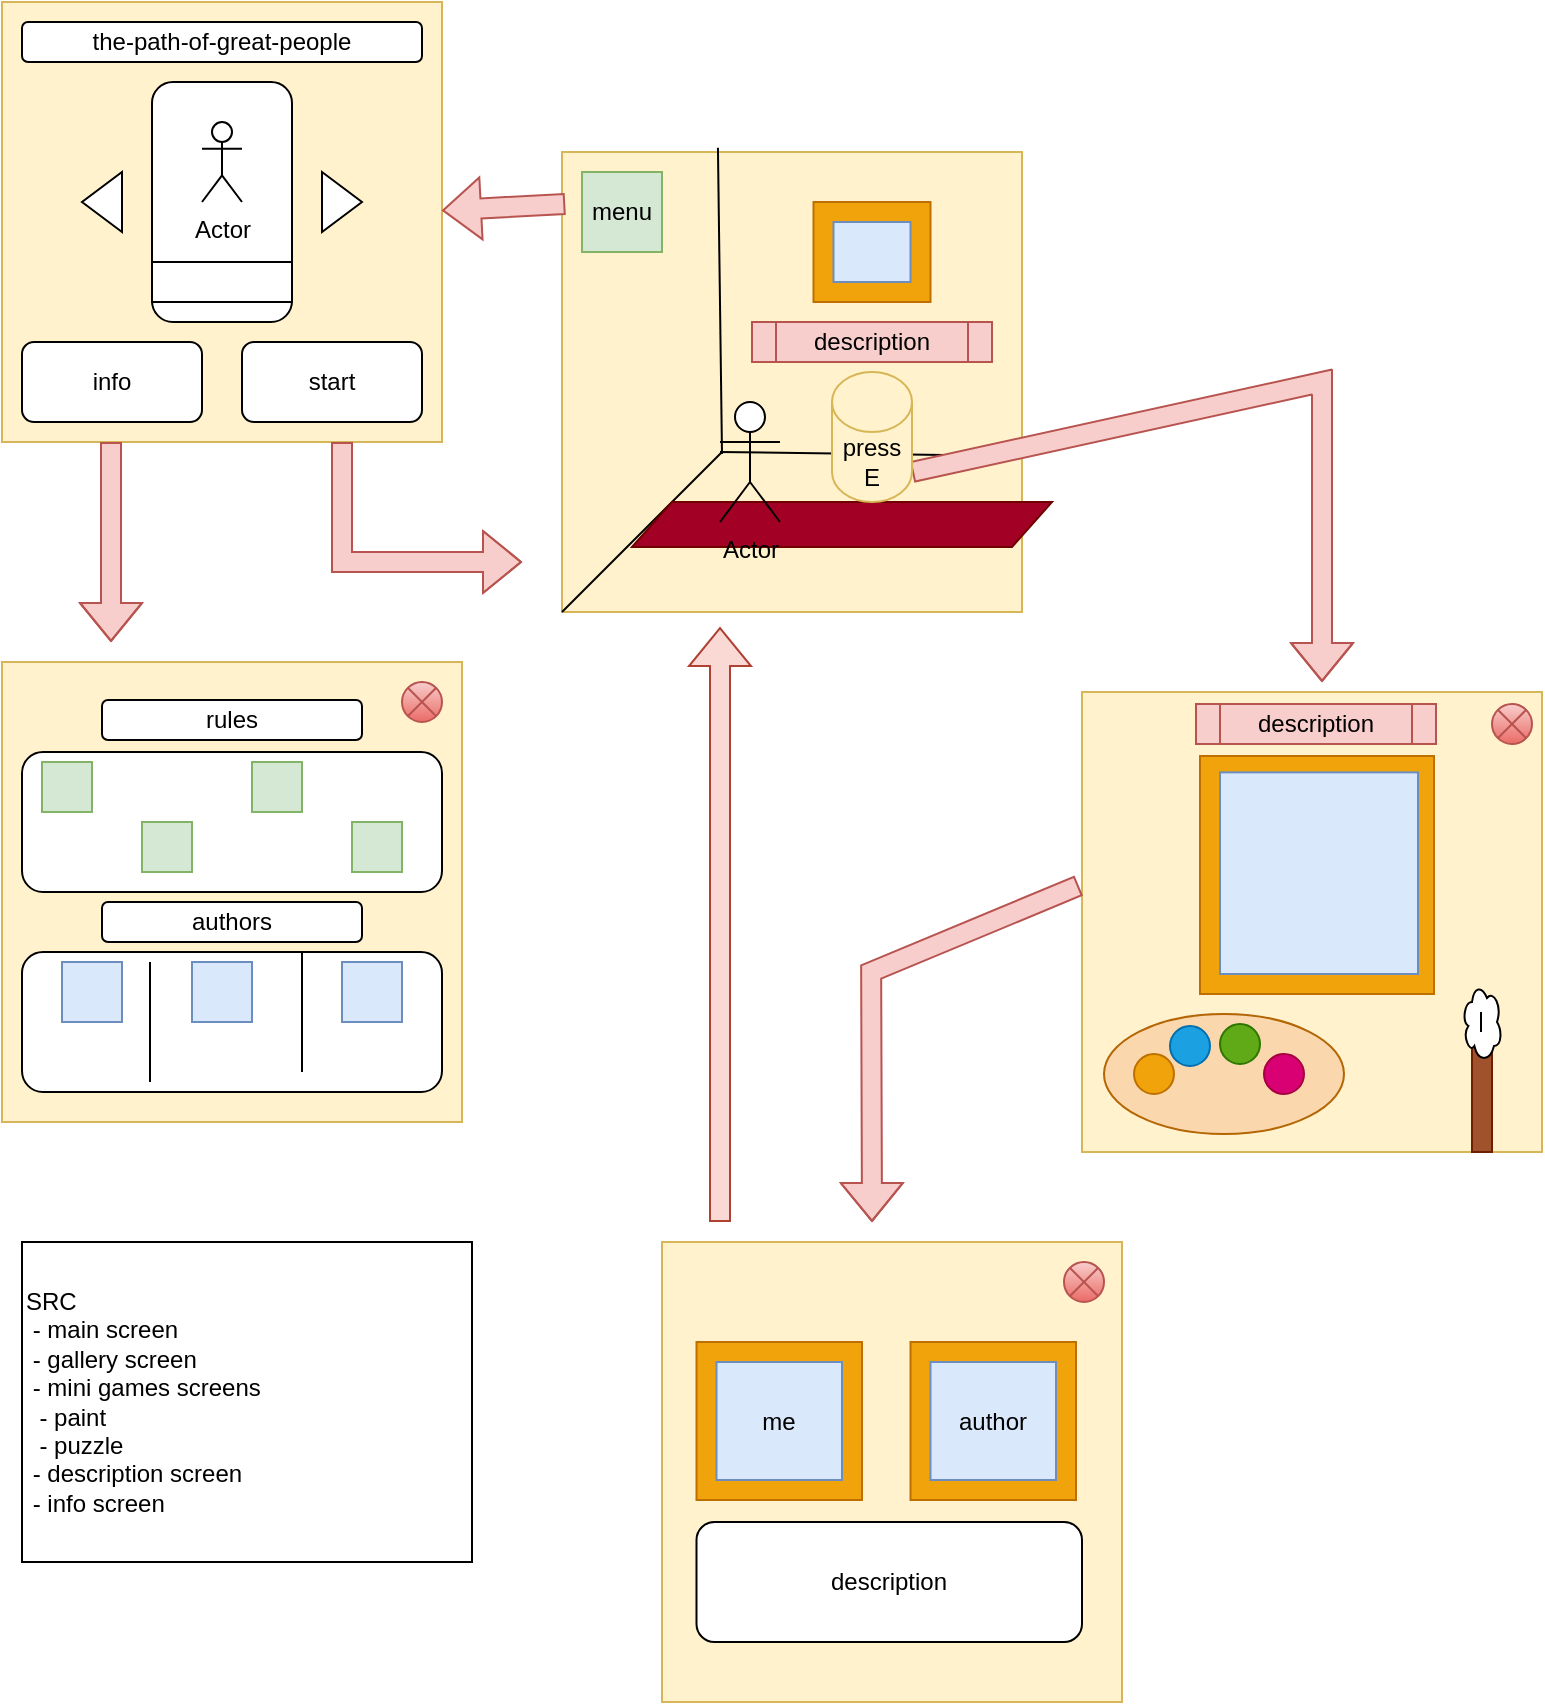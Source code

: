 <mxfile version="20.0.3" type="github">
  <diagram id="9pAX8c8izGTApVfDBA-F" name="Page-1">
    <mxGraphModel dx="2844" dy="1474" grid="1" gridSize="10" guides="1" tooltips="1" connect="1" arrows="1" fold="1" page="1" pageScale="1" pageWidth="827" pageHeight="1169" math="0" shadow="0">
      <root>
        <mxCell id="0" />
        <mxCell id="1" parent="0" />
        <mxCell id="f6osUaT_6SpjtwVkKOGO-1" value="" style="whiteSpace=wrap;html=1;aspect=fixed;fillColor=#fff2cc;strokeColor=#d6b656;" vertex="1" parent="1">
          <mxGeometry x="40" y="40" width="220" height="220" as="geometry" />
        </mxCell>
        <mxCell id="f6osUaT_6SpjtwVkKOGO-2" value="" style="rounded=1;whiteSpace=wrap;html=1;" vertex="1" parent="1">
          <mxGeometry x="115" y="80" width="70" height="120" as="geometry" />
        </mxCell>
        <mxCell id="f6osUaT_6SpjtwVkKOGO-3" value="the-path-of-great-people" style="rounded=1;whiteSpace=wrap;html=1;" vertex="1" parent="1">
          <mxGeometry x="50" y="50" width="200" height="20" as="geometry" />
        </mxCell>
        <mxCell id="f6osUaT_6SpjtwVkKOGO-4" value="" style="triangle;whiteSpace=wrap;html=1;direction=west;" vertex="1" parent="1">
          <mxGeometry x="80" y="125" width="20" height="30" as="geometry" />
        </mxCell>
        <mxCell id="f6osUaT_6SpjtwVkKOGO-5" value="" style="triangle;whiteSpace=wrap;html=1;" vertex="1" parent="1">
          <mxGeometry x="200" y="125" width="20" height="30" as="geometry" />
        </mxCell>
        <mxCell id="f6osUaT_6SpjtwVkKOGO-6" value="" style="rounded=0;whiteSpace=wrap;html=1;" vertex="1" parent="1">
          <mxGeometry x="115" y="170" width="70" height="20" as="geometry" />
        </mxCell>
        <mxCell id="f6osUaT_6SpjtwVkKOGO-7" value="Actor" style="shape=umlActor;verticalLabelPosition=bottom;verticalAlign=top;html=1;outlineConnect=0;" vertex="1" parent="1">
          <mxGeometry x="140" y="100" width="20" height="40" as="geometry" />
        </mxCell>
        <mxCell id="f6osUaT_6SpjtwVkKOGO-8" value="start" style="rounded=1;whiteSpace=wrap;html=1;" vertex="1" parent="1">
          <mxGeometry x="160" y="210" width="90" height="40" as="geometry" />
        </mxCell>
        <mxCell id="f6osUaT_6SpjtwVkKOGO-9" value="info" style="rounded=1;whiteSpace=wrap;html=1;" vertex="1" parent="1">
          <mxGeometry x="50" y="210" width="90" height="40" as="geometry" />
        </mxCell>
        <mxCell id="f6osUaT_6SpjtwVkKOGO-10" value="" style="shape=flexArrow;endArrow=classic;html=1;rounded=0;fillColor=#f8cecc;strokeColor=#b85450;" edge="1" parent="1">
          <mxGeometry width="50" height="50" relative="1" as="geometry">
            <mxPoint x="94.5" y="260" as="sourcePoint" />
            <mxPoint x="94.5" y="360" as="targetPoint" />
            <Array as="points">
              <mxPoint x="94.5" y="320" />
            </Array>
          </mxGeometry>
        </mxCell>
        <mxCell id="f6osUaT_6SpjtwVkKOGO-11" value="" style="whiteSpace=wrap;html=1;aspect=fixed;fillColor=#fff2cc;strokeColor=#d6b656;" vertex="1" parent="1">
          <mxGeometry x="40" y="370" width="230" height="230" as="geometry" />
        </mxCell>
        <mxCell id="f6osUaT_6SpjtwVkKOGO-13" value="" style="shape=flexArrow;endArrow=classic;html=1;rounded=0;fillColor=#f8cecc;strokeColor=#b85450;" edge="1" parent="1">
          <mxGeometry width="50" height="50" relative="1" as="geometry">
            <mxPoint x="210" y="260" as="sourcePoint" />
            <mxPoint x="300" y="320" as="targetPoint" />
            <Array as="points">
              <mxPoint x="210" y="320" />
            </Array>
          </mxGeometry>
        </mxCell>
        <mxCell id="f6osUaT_6SpjtwVkKOGO-14" value="" style="whiteSpace=wrap;html=1;aspect=fixed;fillColor=#fff2cc;strokeColor=#d6b656;" vertex="1" parent="1">
          <mxGeometry x="320" y="115" width="230" height="230" as="geometry" />
        </mxCell>
        <mxCell id="f6osUaT_6SpjtwVkKOGO-15" value="" style="rounded=1;whiteSpace=wrap;html=1;" vertex="1" parent="1">
          <mxGeometry x="50" y="415" width="210" height="70" as="geometry" />
        </mxCell>
        <mxCell id="f6osUaT_6SpjtwVkKOGO-16" value="" style="rounded=1;whiteSpace=wrap;html=1;" vertex="1" parent="1">
          <mxGeometry x="50" y="515" width="210" height="70" as="geometry" />
        </mxCell>
        <mxCell id="f6osUaT_6SpjtwVkKOGO-17" value="" style="whiteSpace=wrap;html=1;aspect=fixed;fillColor=#dae8fc;strokeColor=#6c8ebf;" vertex="1" parent="1">
          <mxGeometry x="70" y="520" width="30" height="30" as="geometry" />
        </mxCell>
        <mxCell id="f6osUaT_6SpjtwVkKOGO-18" value="" style="whiteSpace=wrap;html=1;aspect=fixed;fillColor=#dae8fc;strokeColor=#6c8ebf;" vertex="1" parent="1">
          <mxGeometry x="135" y="520" width="30" height="30" as="geometry" />
        </mxCell>
        <mxCell id="f6osUaT_6SpjtwVkKOGO-19" value="" style="whiteSpace=wrap;html=1;aspect=fixed;fillColor=#dae8fc;strokeColor=#6c8ebf;" vertex="1" parent="1">
          <mxGeometry x="210" y="520" width="30" height="30" as="geometry" />
        </mxCell>
        <mxCell id="f6osUaT_6SpjtwVkKOGO-20" value="" style="endArrow=none;html=1;rounded=0;" edge="1" parent="1">
          <mxGeometry width="50" height="50" relative="1" as="geometry">
            <mxPoint x="114" y="520" as="sourcePoint" />
            <mxPoint x="114" y="580" as="targetPoint" />
          </mxGeometry>
        </mxCell>
        <mxCell id="f6osUaT_6SpjtwVkKOGO-21" value="" style="endArrow=none;html=1;rounded=0;" edge="1" parent="1">
          <mxGeometry width="50" height="50" relative="1" as="geometry">
            <mxPoint x="190" y="515" as="sourcePoint" />
            <mxPoint x="190" y="575" as="targetPoint" />
          </mxGeometry>
        </mxCell>
        <mxCell id="f6osUaT_6SpjtwVkKOGO-22" value="authors" style="rounded=1;whiteSpace=wrap;html=1;" vertex="1" parent="1">
          <mxGeometry x="90" y="490" width="130" height="20" as="geometry" />
        </mxCell>
        <mxCell id="f6osUaT_6SpjtwVkKOGO-23" value="rules" style="rounded=1;whiteSpace=wrap;html=1;" vertex="1" parent="1">
          <mxGeometry x="90" y="389" width="130" height="20" as="geometry" />
        </mxCell>
        <mxCell id="f6osUaT_6SpjtwVkKOGO-26" value="" style="whiteSpace=wrap;html=1;aspect=fixed;fillColor=#d5e8d4;strokeColor=#82b366;" vertex="1" parent="1">
          <mxGeometry x="165" y="420" width="25" height="25" as="geometry" />
        </mxCell>
        <mxCell id="f6osUaT_6SpjtwVkKOGO-27" value="" style="whiteSpace=wrap;html=1;aspect=fixed;fillColor=#d5e8d4;strokeColor=#82b366;" vertex="1" parent="1">
          <mxGeometry x="215" y="450" width="25" height="25" as="geometry" />
        </mxCell>
        <mxCell id="f6osUaT_6SpjtwVkKOGO-29" value="" style="endArrow=none;html=1;rounded=0;" edge="1" parent="1">
          <mxGeometry width="50" height="50" relative="1" as="geometry">
            <mxPoint x="320" y="345" as="sourcePoint" />
            <mxPoint x="400" y="265" as="targetPoint" />
            <Array as="points">
              <mxPoint x="340" y="325" />
            </Array>
          </mxGeometry>
        </mxCell>
        <mxCell id="f6osUaT_6SpjtwVkKOGO-30" value="" style="endArrow=none;html=1;rounded=0;entryX=1;entryY=0.661;entryDx=0;entryDy=0;entryPerimeter=0;" edge="1" parent="1" target="f6osUaT_6SpjtwVkKOGO-14">
          <mxGeometry width="50" height="50" relative="1" as="geometry">
            <mxPoint x="399" y="265" as="sourcePoint" />
            <mxPoint x="499" y="265" as="targetPoint" />
          </mxGeometry>
        </mxCell>
        <mxCell id="f6osUaT_6SpjtwVkKOGO-32" value="" style="endArrow=none;html=1;rounded=0;entryX=0.339;entryY=-0.009;entryDx=0;entryDy=0;entryPerimeter=0;" edge="1" parent="1" target="f6osUaT_6SpjtwVkKOGO-14">
          <mxGeometry width="50" height="50" relative="1" as="geometry">
            <mxPoint x="400" y="266" as="sourcePoint" />
            <mxPoint x="400" y="166" as="targetPoint" />
          </mxGeometry>
        </mxCell>
        <mxCell id="f6osUaT_6SpjtwVkKOGO-43" value="" style="shape=parallelogram;perimeter=parallelogramPerimeter;whiteSpace=wrap;html=1;fixedSize=1;fillColor=#a20025;fontColor=#ffffff;strokeColor=#6F0000;" vertex="1" parent="1">
          <mxGeometry x="355" y="290" width="210" height="22.5" as="geometry" />
        </mxCell>
        <mxCell id="f6osUaT_6SpjtwVkKOGO-44" value="" style="shape=flexArrow;endArrow=classic;html=1;rounded=0;fillColor=#f8cecc;strokeColor=#b85450;exitX=1;exitY=1;exitDx=0;exitDy=-15;exitPerimeter=0;" edge="1" parent="1" source="f6osUaT_6SpjtwVkKOGO-45">
          <mxGeometry width="50" height="50" relative="1" as="geometry">
            <mxPoint x="700" y="170" as="sourcePoint" />
            <mxPoint x="700" y="380" as="targetPoint" />
            <Array as="points">
              <mxPoint x="700" y="230" />
            </Array>
          </mxGeometry>
        </mxCell>
        <mxCell id="f6osUaT_6SpjtwVkKOGO-45" value="press&lt;br&gt;E" style="shape=cylinder3;whiteSpace=wrap;html=1;boundedLbl=1;backgroundOutline=1;size=15;fillColor=#fff2cc;strokeColor=#d6b656;" vertex="1" parent="1">
          <mxGeometry x="455" y="225" width="40" height="65" as="geometry" />
        </mxCell>
        <mxCell id="f6osUaT_6SpjtwVkKOGO-46" value="" style="whiteSpace=wrap;html=1;aspect=fixed;fillColor=#fff2cc;strokeColor=#d6b656;" vertex="1" parent="1">
          <mxGeometry x="580" y="385" width="230" height="230" as="geometry" />
        </mxCell>
        <mxCell id="f6osUaT_6SpjtwVkKOGO-47" value="" style="rounded=0;whiteSpace=wrap;html=1;fillColor=#f0a30a;strokeColor=#BD7000;fontColor=#000000;" vertex="1" parent="1">
          <mxGeometry x="639" y="417" width="117" height="119" as="geometry" />
        </mxCell>
        <mxCell id="f6osUaT_6SpjtwVkKOGO-48" value="" style="rounded=0;whiteSpace=wrap;html=1;fillColor=#dae8fc;strokeColor=#6c8ebf;" vertex="1" parent="1">
          <mxGeometry x="649" y="425.19" width="99" height="100.81" as="geometry" />
        </mxCell>
        <mxCell id="f6osUaT_6SpjtwVkKOGO-50" value="description" style="shape=process;whiteSpace=wrap;html=1;backgroundOutline=1;fillColor=#f8cecc;strokeColor=#b85450;" vertex="1" parent="1">
          <mxGeometry x="637" y="391" width="120" height="20" as="geometry" />
        </mxCell>
        <mxCell id="f6osUaT_6SpjtwVkKOGO-57" value="" style="group" vertex="1" connectable="0" parent="1">
          <mxGeometry x="591" y="546" width="120" height="60" as="geometry" />
        </mxCell>
        <mxCell id="f6osUaT_6SpjtwVkKOGO-49" value="" style="ellipse;whiteSpace=wrap;html=1;fillColor=#fad7ac;strokeColor=#b46504;" vertex="1" parent="f6osUaT_6SpjtwVkKOGO-57">
          <mxGeometry width="120" height="60" as="geometry" />
        </mxCell>
        <mxCell id="f6osUaT_6SpjtwVkKOGO-52" value="" style="ellipse;whiteSpace=wrap;html=1;aspect=fixed;fillColor=#f0a30a;fontColor=#000000;strokeColor=#BD7000;" vertex="1" parent="f6osUaT_6SpjtwVkKOGO-57">
          <mxGeometry x="15" y="20" width="20" height="20" as="geometry" />
        </mxCell>
        <mxCell id="f6osUaT_6SpjtwVkKOGO-54" value="" style="ellipse;whiteSpace=wrap;html=1;aspect=fixed;fillColor=#60a917;fontColor=#ffffff;strokeColor=#2D7600;" vertex="1" parent="f6osUaT_6SpjtwVkKOGO-57">
          <mxGeometry x="58" y="5" width="20" height="20" as="geometry" />
        </mxCell>
        <mxCell id="f6osUaT_6SpjtwVkKOGO-53" value="" style="ellipse;whiteSpace=wrap;html=1;aspect=fixed;fillColor=#1ba1e2;fontColor=#ffffff;strokeColor=#006EAF;" vertex="1" parent="f6osUaT_6SpjtwVkKOGO-57">
          <mxGeometry x="33" y="6" width="20" height="20" as="geometry" />
        </mxCell>
        <mxCell id="f6osUaT_6SpjtwVkKOGO-55" value="" style="ellipse;whiteSpace=wrap;html=1;aspect=fixed;fillColor=#d80073;fontColor=#ffffff;strokeColor=#A50040;" vertex="1" parent="f6osUaT_6SpjtwVkKOGO-57">
          <mxGeometry x="80" y="20" width="20" height="20" as="geometry" />
        </mxCell>
        <mxCell id="f6osUaT_6SpjtwVkKOGO-60" value="" style="rounded=0;whiteSpace=wrap;html=1;fillColor=#a0522d;fontColor=#ffffff;strokeColor=#6D1F00;" vertex="1" parent="1">
          <mxGeometry x="775" y="555" width="10" height="60" as="geometry" />
        </mxCell>
        <mxCell id="f6osUaT_6SpjtwVkKOGO-58" value="" style="ellipse;shape=cloud;whiteSpace=wrap;html=1;" vertex="1" parent="1">
          <mxGeometry x="770" y="530" width="20" height="40" as="geometry" />
        </mxCell>
        <mxCell id="f6osUaT_6SpjtwVkKOGO-61" value="" style="endArrow=none;html=1;rounded=0;" edge="1" parent="1">
          <mxGeometry width="50" height="50" relative="1" as="geometry">
            <mxPoint x="779.5" y="545" as="sourcePoint" />
            <mxPoint x="779.5" y="555" as="targetPoint" />
          </mxGeometry>
        </mxCell>
        <mxCell id="f6osUaT_6SpjtwVkKOGO-62" value="" style="rounded=0;whiteSpace=wrap;html=1;fillColor=#f0a30a;strokeColor=#BD7000;fontColor=#000000;" vertex="1" parent="1">
          <mxGeometry x="445.75" y="140" width="58.5" height="50" as="geometry" />
        </mxCell>
        <mxCell id="f6osUaT_6SpjtwVkKOGO-63" value="" style="rounded=0;whiteSpace=wrap;html=1;fillColor=#dae8fc;strokeColor=#6c8ebf;" vertex="1" parent="1">
          <mxGeometry x="455.75" y="150" width="38.5" height="30" as="geometry" />
        </mxCell>
        <mxCell id="f6osUaT_6SpjtwVkKOGO-64" value="description" style="shape=process;whiteSpace=wrap;html=1;backgroundOutline=1;fillColor=#f8cecc;strokeColor=#b85450;" vertex="1" parent="1">
          <mxGeometry x="415" y="200" width="120" height="20" as="geometry" />
        </mxCell>
        <mxCell id="f6osUaT_6SpjtwVkKOGO-66" value="SRC&amp;nbsp;&lt;br&gt;&lt;span style=&quot;&quot;&gt;	&lt;/span&gt;&lt;span style=&quot;white-space: pre;&quot;&gt;	&lt;/span&gt;- main screen&lt;br&gt;&lt;span style=&quot;&quot;&gt;	&lt;/span&gt;&lt;span style=&quot;white-space: pre;&quot;&gt;	&lt;/span&gt;-&amp;nbsp;gallery screen&lt;br&gt;&lt;span style=&quot;white-space: pre;&quot;&gt;	&lt;/span&gt;- mini games screens&lt;br&gt;&lt;span style=&quot;white-space: pre;&quot;&gt;	&lt;/span&gt;&lt;span style=&quot;white-space: pre;&quot;&gt;	&lt;/span&gt;- paint&lt;br&gt;&lt;span style=&quot;white-space: pre;&quot;&gt;	&lt;/span&gt;&lt;span style=&quot;white-space: pre;&quot;&gt;	&lt;/span&gt;- puzzle&lt;br&gt;&lt;span style=&quot;white-space: pre;&quot;&gt;	&lt;/span&gt;- description screen&lt;br&gt;&lt;span style=&quot;white-space: pre;&quot;&gt;	&lt;/span&gt;- info screen" style="rounded=0;whiteSpace=wrap;html=1;align=left;" vertex="1" parent="1">
          <mxGeometry x="50" y="660" width="225" height="160" as="geometry" />
        </mxCell>
        <mxCell id="f6osUaT_6SpjtwVkKOGO-67" value="Actor" style="shape=umlActor;verticalLabelPosition=bottom;verticalAlign=top;html=1;outlineConnect=0;" vertex="1" parent="1">
          <mxGeometry x="399" y="240" width="30" height="60" as="geometry" />
        </mxCell>
        <mxCell id="f6osUaT_6SpjtwVkKOGO-69" value="" style="shape=flexArrow;endArrow=classic;html=1;rounded=0;fillColor=#f8cecc;strokeColor=#b85450;exitX=-0.007;exitY=0.421;exitDx=0;exitDy=0;exitPerimeter=0;" edge="1" parent="1" source="f6osUaT_6SpjtwVkKOGO-46">
          <mxGeometry width="50" height="50" relative="1" as="geometry">
            <mxPoint x="474.58" y="465" as="sourcePoint" />
            <mxPoint x="475" y="650" as="targetPoint" />
            <Array as="points">
              <mxPoint x="474.58" y="525" />
            </Array>
          </mxGeometry>
        </mxCell>
        <mxCell id="f6osUaT_6SpjtwVkKOGO-70" value="" style="whiteSpace=wrap;html=1;aspect=fixed;fillColor=#fff2cc;strokeColor=#d6b656;" vertex="1" parent="1">
          <mxGeometry x="370" y="660" width="230" height="230" as="geometry" />
        </mxCell>
        <mxCell id="f6osUaT_6SpjtwVkKOGO-71" value="" style="rounded=0;whiteSpace=wrap;html=1;fillColor=#f0a30a;strokeColor=#BD7000;fontColor=#000000;" vertex="1" parent="1">
          <mxGeometry x="387.25" y="710" width="82.75" height="79" as="geometry" />
        </mxCell>
        <mxCell id="f6osUaT_6SpjtwVkKOGO-72" value="me" style="rounded=0;whiteSpace=wrap;html=1;fillColor=#dae8fc;strokeColor=#6c8ebf;" vertex="1" parent="1">
          <mxGeometry x="397.25" y="720" width="62.75" height="59" as="geometry" />
        </mxCell>
        <mxCell id="f6osUaT_6SpjtwVkKOGO-73" value="" style="rounded=0;whiteSpace=wrap;html=1;fillColor=#f0a30a;strokeColor=#BD7000;fontColor=#000000;" vertex="1" parent="1">
          <mxGeometry x="494.25" y="710" width="82.75" height="79" as="geometry" />
        </mxCell>
        <mxCell id="f6osUaT_6SpjtwVkKOGO-74" value="author" style="rounded=0;whiteSpace=wrap;html=1;fillColor=#dae8fc;strokeColor=#6c8ebf;" vertex="1" parent="1">
          <mxGeometry x="504.25" y="720" width="62.75" height="59" as="geometry" />
        </mxCell>
        <mxCell id="f6osUaT_6SpjtwVkKOGO-75" value="description" style="rounded=1;whiteSpace=wrap;html=1;" vertex="1" parent="1">
          <mxGeometry x="387.25" y="800" width="192.75" height="60" as="geometry" />
        </mxCell>
        <mxCell id="f6osUaT_6SpjtwVkKOGO-77" value="" style="shape=flexArrow;endArrow=classic;html=1;rounded=0;fillColor=#fad9d5;strokeColor=#ae4132;" edge="1" parent="1">
          <mxGeometry width="50" height="50" relative="1" as="geometry">
            <mxPoint x="399" y="650" as="sourcePoint" />
            <mxPoint x="399" y="352.5" as="targetPoint" />
          </mxGeometry>
        </mxCell>
        <mxCell id="f6osUaT_6SpjtwVkKOGO-79" value="menu" style="whiteSpace=wrap;html=1;aspect=fixed;fillColor=#d5e8d4;strokeColor=#82b366;" vertex="1" parent="1">
          <mxGeometry x="330" y="125" width="40" height="40" as="geometry" />
        </mxCell>
        <mxCell id="f6osUaT_6SpjtwVkKOGO-82" value="" style="shape=flexArrow;endArrow=classic;html=1;rounded=0;exitX=0.007;exitY=0.113;exitDx=0;exitDy=0;exitPerimeter=0;fillColor=#f8cecc;strokeColor=#b85450;" edge="1" parent="1" source="f6osUaT_6SpjtwVkKOGO-14" target="f6osUaT_6SpjtwVkKOGO-1">
          <mxGeometry width="50" height="50" relative="1" as="geometry">
            <mxPoint x="290" y="140" as="sourcePoint" />
            <mxPoint x="340" y="90" as="targetPoint" />
          </mxGeometry>
        </mxCell>
        <mxCell id="f6osUaT_6SpjtwVkKOGO-83" value="" style="whiteSpace=wrap;html=1;aspect=fixed;fillColor=#d5e8d4;strokeColor=#82b366;" vertex="1" parent="1">
          <mxGeometry x="60" y="420" width="25" height="25" as="geometry" />
        </mxCell>
        <mxCell id="f6osUaT_6SpjtwVkKOGO-84" value="" style="whiteSpace=wrap;html=1;aspect=fixed;fillColor=#d5e8d4;strokeColor=#82b366;" vertex="1" parent="1">
          <mxGeometry x="110" y="450" width="25" height="25" as="geometry" />
        </mxCell>
        <mxCell id="f6osUaT_6SpjtwVkKOGO-85" value="" style="shape=sumEllipse;perimeter=ellipsePerimeter;whiteSpace=wrap;html=1;backgroundOutline=1;fillColor=#f8cecc;gradientColor=#ea6b66;strokeColor=#b85450;" vertex="1" parent="1">
          <mxGeometry x="240" y="380" width="20" height="20" as="geometry" />
        </mxCell>
        <mxCell id="f6osUaT_6SpjtwVkKOGO-86" value="" style="shape=sumEllipse;perimeter=ellipsePerimeter;whiteSpace=wrap;html=1;backgroundOutline=1;fillColor=#f8cecc;gradientColor=#ea6b66;strokeColor=#b85450;" vertex="1" parent="1">
          <mxGeometry x="785" y="391" width="20" height="20" as="geometry" />
        </mxCell>
        <mxCell id="f6osUaT_6SpjtwVkKOGO-87" value="" style="shape=sumEllipse;perimeter=ellipsePerimeter;whiteSpace=wrap;html=1;backgroundOutline=1;fillColor=#f8cecc;gradientColor=#ea6b66;strokeColor=#b85450;" vertex="1" parent="1">
          <mxGeometry x="571" y="670" width="20" height="20" as="geometry" />
        </mxCell>
      </root>
    </mxGraphModel>
  </diagram>
</mxfile>
